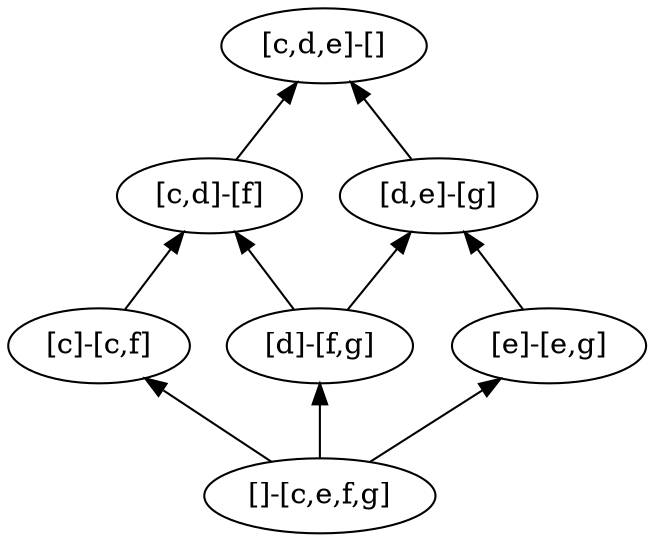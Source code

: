 digraph G {
Graph [rankdir=BT]
167 [label="[]-[c,e,f,g]"]
168 [label="[c]-[c,f]"]
169 [label="[d]-[f,g]"]
170 [label="[e]-[e,g]"]
171 [label="[c,d]-[f]"]
172 [label="[d,e]-[g]"]
173 [label="[c,d,e]-[]"]
167->168
167->169
167->170
168->171
169->171
169->172
170->172
171->173
172->173
}